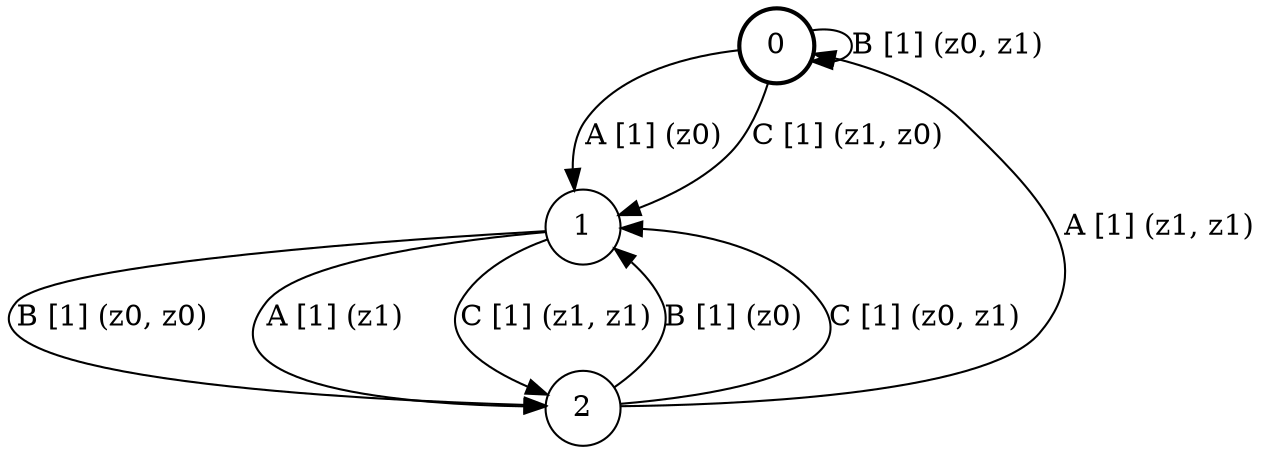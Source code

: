 # generated file, don't try to modify
# command: dot -Tpng <filename> > tree.png
digraph Automaton {
    node [shape = circle];
    0 [style = "bold"];
    0 -> 0 [label = "B [1] (z0, z1) "];
    0 -> 1 [label = "A [1] (z0) "];
    0 -> 1 [label = "C [1] (z1, z0) "];
    1 -> 2 [label = "B [1] (z0, z0) "];
    1 -> 2 [label = "A [1] (z1) "];
    1 -> 2 [label = "C [1] (z1, z1) "];
    2 -> 1 [label = "B [1] (z0) "];
    2 -> 0 [label = "A [1] (z1, z1) "];
    2 -> 1 [label = "C [1] (z0, z1) "];
}
